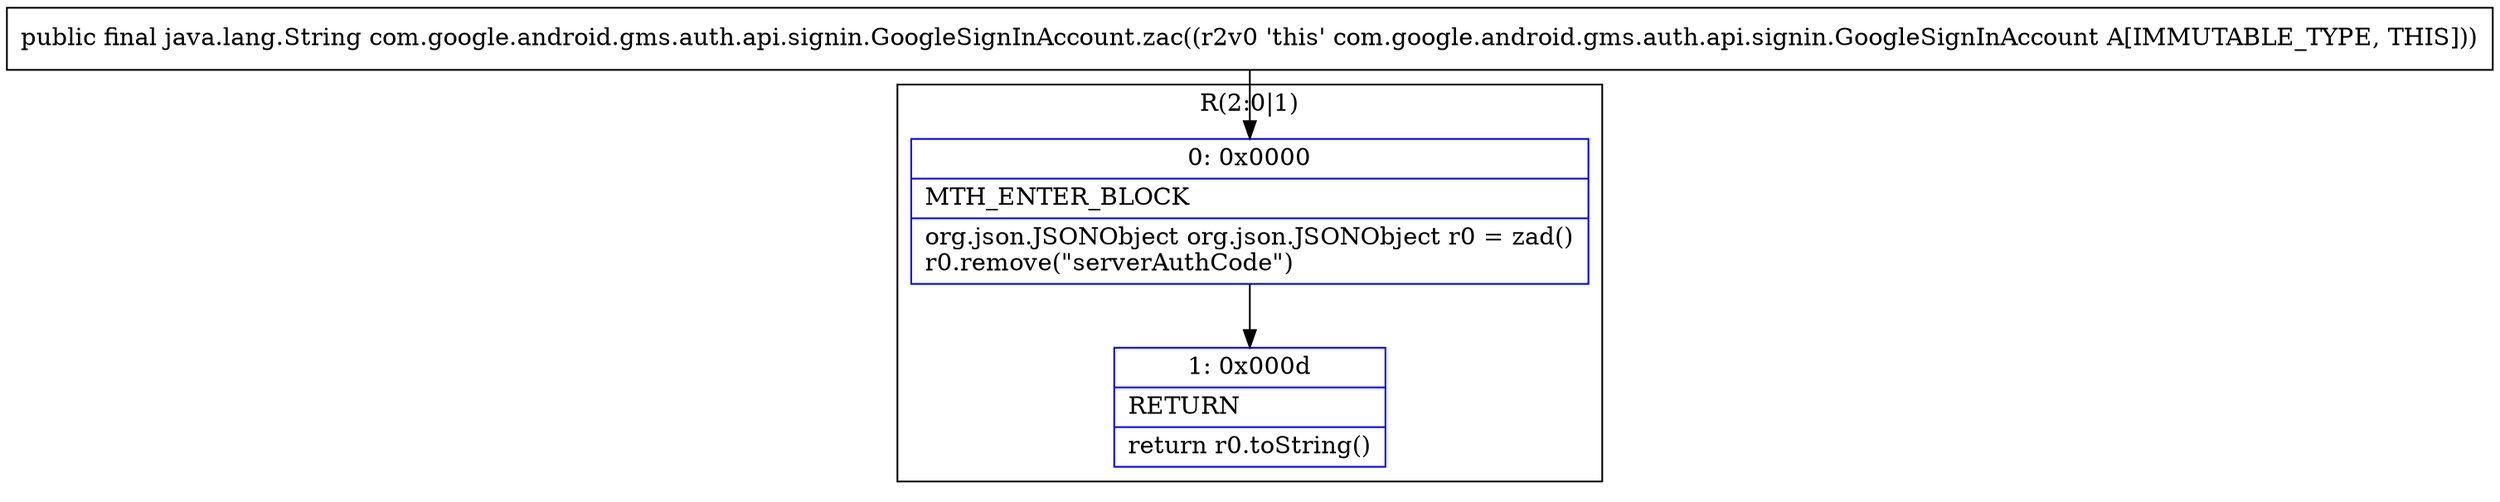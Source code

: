 digraph "CFG forcom.google.android.gms.auth.api.signin.GoogleSignInAccount.zac()Ljava\/lang\/String;" {
subgraph cluster_Region_403563427 {
label = "R(2:0|1)";
node [shape=record,color=blue];
Node_0 [shape=record,label="{0\:\ 0x0000|MTH_ENTER_BLOCK\l|org.json.JSONObject org.json.JSONObject r0 = zad()\lr0.remove(\"serverAuthCode\")\l}"];
Node_1 [shape=record,label="{1\:\ 0x000d|RETURN\l|return r0.toString()\l}"];
}
MethodNode[shape=record,label="{public final java.lang.String com.google.android.gms.auth.api.signin.GoogleSignInAccount.zac((r2v0 'this' com.google.android.gms.auth.api.signin.GoogleSignInAccount A[IMMUTABLE_TYPE, THIS])) }"];
MethodNode -> Node_0;
Node_0 -> Node_1;
}

